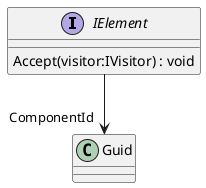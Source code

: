 @startuml
interface IElement {
    Accept(visitor:IVisitor) : void
}
IElement --> "ComponentId" Guid
@enduml

